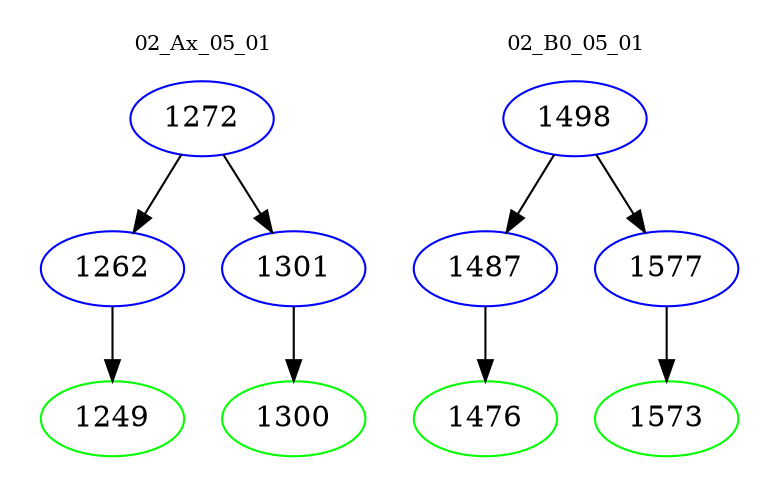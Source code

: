 digraph{
subgraph cluster_0 {
color = white
label = "02_Ax_05_01";
fontsize=10;
T0_1272 [label="1272", color="blue"]
T0_1272 -> T0_1262 [color="black"]
T0_1262 [label="1262", color="blue"]
T0_1262 -> T0_1249 [color="black"]
T0_1249 [label="1249", color="green"]
T0_1272 -> T0_1301 [color="black"]
T0_1301 [label="1301", color="blue"]
T0_1301 -> T0_1300 [color="black"]
T0_1300 [label="1300", color="green"]
}
subgraph cluster_1 {
color = white
label = "02_B0_05_01";
fontsize=10;
T1_1498 [label="1498", color="blue"]
T1_1498 -> T1_1487 [color="black"]
T1_1487 [label="1487", color="blue"]
T1_1487 -> T1_1476 [color="black"]
T1_1476 [label="1476", color="green"]
T1_1498 -> T1_1577 [color="black"]
T1_1577 [label="1577", color="blue"]
T1_1577 -> T1_1573 [color="black"]
T1_1573 [label="1573", color="green"]
}
}
